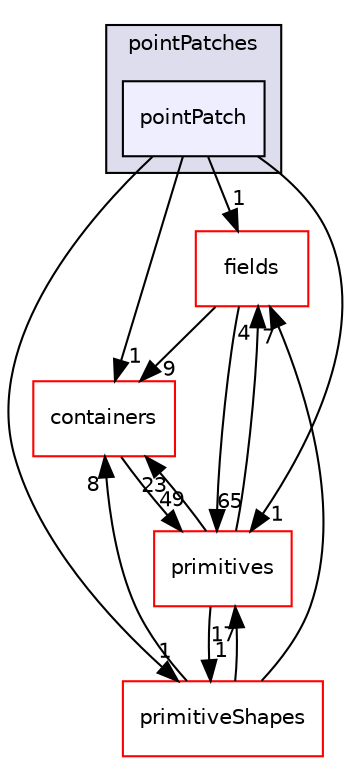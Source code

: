 digraph "src/OpenFOAM/meshes/pointMesh/pointPatches/pointPatch" {
  bgcolor=transparent;
  compound=true
  node [ fontsize="10", fontname="Helvetica"];
  edge [ labelfontsize="10", labelfontname="Helvetica"];
  subgraph clusterdir_0b50d648241520de5cf03d68a603ea6e {
    graph [ bgcolor="#ddddee", pencolor="black", label="pointPatches" fontname="Helvetica", fontsize="10", URL="dir_0b50d648241520de5cf03d68a603ea6e.html"]
  dir_a2abba5bdf3913d34b895a768562fccd [shape=box, label="pointPatch", style="filled", fillcolor="#eeeeff", pencolor="black", URL="dir_a2abba5bdf3913d34b895a768562fccd.html"];
  }
  dir_962442b8f989d5529fab5e0f0e4ffb74 [shape=box label="fields" color="red" URL="dir_962442b8f989d5529fab5e0f0e4ffb74.html"];
  dir_19d0872053bde092be81d7fe3f56cbf7 [shape=box label="containers" color="red" URL="dir_19d0872053bde092be81d7fe3f56cbf7.html"];
  dir_a36ac568b20b0ed2190ed53a491bc296 [shape=box label="primitiveShapes" color="red" URL="dir_a36ac568b20b0ed2190ed53a491bc296.html"];
  dir_3e50f45338116b169052b428016851aa [shape=box label="primitives" color="red" URL="dir_3e50f45338116b169052b428016851aa.html"];
  dir_962442b8f989d5529fab5e0f0e4ffb74->dir_19d0872053bde092be81d7fe3f56cbf7 [headlabel="9", labeldistance=1.5 headhref="dir_002054_001934.html"];
  dir_962442b8f989d5529fab5e0f0e4ffb74->dir_3e50f45338116b169052b428016851aa [headlabel="65", labeldistance=1.5 headhref="dir_002054_002358.html"];
  dir_19d0872053bde092be81d7fe3f56cbf7->dir_3e50f45338116b169052b428016851aa [headlabel="49", labeldistance=1.5 headhref="dir_001934_002358.html"];
  dir_a36ac568b20b0ed2190ed53a491bc296->dir_962442b8f989d5529fab5e0f0e4ffb74 [headlabel="7", labeldistance=1.5 headhref="dir_002347_002054.html"];
  dir_a36ac568b20b0ed2190ed53a491bc296->dir_19d0872053bde092be81d7fe3f56cbf7 [headlabel="8", labeldistance=1.5 headhref="dir_002347_001934.html"];
  dir_a36ac568b20b0ed2190ed53a491bc296->dir_3e50f45338116b169052b428016851aa [headlabel="17", labeldistance=1.5 headhref="dir_002347_002358.html"];
  dir_3e50f45338116b169052b428016851aa->dir_962442b8f989d5529fab5e0f0e4ffb74 [headlabel="4", labeldistance=1.5 headhref="dir_002358_002054.html"];
  dir_3e50f45338116b169052b428016851aa->dir_19d0872053bde092be81d7fe3f56cbf7 [headlabel="23", labeldistance=1.5 headhref="dir_002358_001934.html"];
  dir_3e50f45338116b169052b428016851aa->dir_a36ac568b20b0ed2190ed53a491bc296 [headlabel="1", labeldistance=1.5 headhref="dir_002358_002347.html"];
  dir_a2abba5bdf3913d34b895a768562fccd->dir_962442b8f989d5529fab5e0f0e4ffb74 [headlabel="1", labeldistance=1.5 headhref="dir_002303_002054.html"];
  dir_a2abba5bdf3913d34b895a768562fccd->dir_19d0872053bde092be81d7fe3f56cbf7 [headlabel="1", labeldistance=1.5 headhref="dir_002303_001934.html"];
  dir_a2abba5bdf3913d34b895a768562fccd->dir_a36ac568b20b0ed2190ed53a491bc296 [headlabel="1", labeldistance=1.5 headhref="dir_002303_002347.html"];
  dir_a2abba5bdf3913d34b895a768562fccd->dir_3e50f45338116b169052b428016851aa [headlabel="1", labeldistance=1.5 headhref="dir_002303_002358.html"];
}
